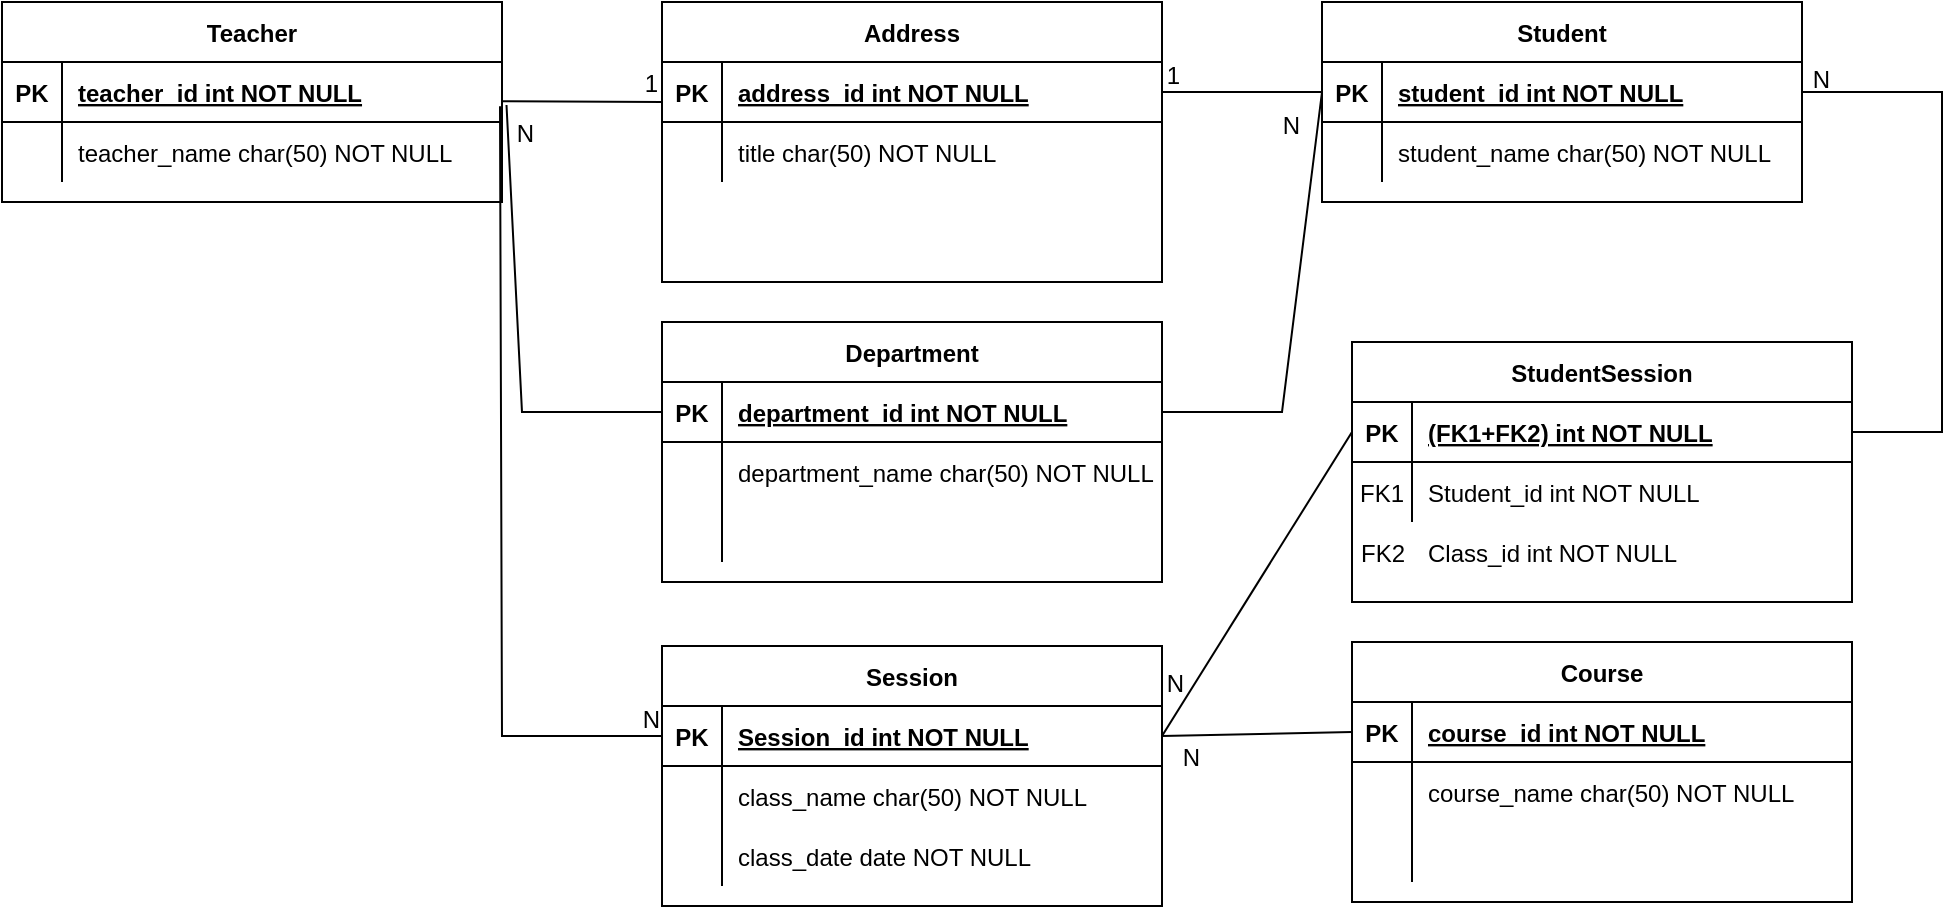 <mxfile version="24.7.14">
  <diagram id="R2lEEEUBdFMjLlhIrx00" name="Page-1">
    <mxGraphModel dx="2053" dy="601" grid="1" gridSize="10" guides="1" tooltips="1" connect="1" arrows="1" fold="1" page="1" pageScale="1" pageWidth="850" pageHeight="1100" math="0" shadow="0" extFonts="Permanent Marker^https://fonts.googleapis.com/css?family=Permanent+Marker">
      <root>
        <mxCell id="0" />
        <mxCell id="1" parent="0" />
        <mxCell id="C-vyLk0tnHw3VtMMgP7b-2" value="Department" style="shape=table;startSize=30;container=1;collapsible=1;childLayout=tableLayout;fixedRows=1;rowLines=0;fontStyle=1;align=center;resizeLast=1;" parent="1" vertex="1">
          <mxGeometry x="80" y="330" width="250" height="130" as="geometry" />
        </mxCell>
        <mxCell id="C-vyLk0tnHw3VtMMgP7b-3" value="" style="shape=partialRectangle;collapsible=0;dropTarget=0;pointerEvents=0;fillColor=none;points=[[0,0.5],[1,0.5]];portConstraint=eastwest;top=0;left=0;right=0;bottom=1;" parent="C-vyLk0tnHw3VtMMgP7b-2" vertex="1">
          <mxGeometry y="30" width="250" height="30" as="geometry" />
        </mxCell>
        <mxCell id="C-vyLk0tnHw3VtMMgP7b-4" value="PK" style="shape=partialRectangle;overflow=hidden;connectable=0;fillColor=none;top=0;left=0;bottom=0;right=0;fontStyle=1;" parent="C-vyLk0tnHw3VtMMgP7b-3" vertex="1">
          <mxGeometry width="30" height="30" as="geometry">
            <mxRectangle width="30" height="30" as="alternateBounds" />
          </mxGeometry>
        </mxCell>
        <mxCell id="C-vyLk0tnHw3VtMMgP7b-5" value="department_id int NOT NULL " style="shape=partialRectangle;overflow=hidden;connectable=0;fillColor=none;top=0;left=0;bottom=0;right=0;align=left;spacingLeft=6;fontStyle=5;" parent="C-vyLk0tnHw3VtMMgP7b-3" vertex="1">
          <mxGeometry x="30" width="220" height="30" as="geometry">
            <mxRectangle width="220" height="30" as="alternateBounds" />
          </mxGeometry>
        </mxCell>
        <mxCell id="C-vyLk0tnHw3VtMMgP7b-6" value="" style="shape=partialRectangle;collapsible=0;dropTarget=0;pointerEvents=0;fillColor=none;points=[[0,0.5],[1,0.5]];portConstraint=eastwest;top=0;left=0;right=0;bottom=0;" parent="C-vyLk0tnHw3VtMMgP7b-2" vertex="1">
          <mxGeometry y="60" width="250" height="30" as="geometry" />
        </mxCell>
        <mxCell id="C-vyLk0tnHw3VtMMgP7b-7" value="" style="shape=partialRectangle;overflow=hidden;connectable=0;fillColor=none;top=0;left=0;bottom=0;right=0;" parent="C-vyLk0tnHw3VtMMgP7b-6" vertex="1">
          <mxGeometry width="30" height="30" as="geometry">
            <mxRectangle width="30" height="30" as="alternateBounds" />
          </mxGeometry>
        </mxCell>
        <mxCell id="C-vyLk0tnHw3VtMMgP7b-8" value="" style="shape=partialRectangle;overflow=hidden;connectable=0;fillColor=none;top=0;left=0;bottom=0;right=0;align=left;spacingLeft=6;" parent="C-vyLk0tnHw3VtMMgP7b-6" vertex="1">
          <mxGeometry x="30" width="220" height="30" as="geometry">
            <mxRectangle width="220" height="30" as="alternateBounds" />
          </mxGeometry>
        </mxCell>
        <mxCell id="C-vyLk0tnHw3VtMMgP7b-9" value="" style="shape=partialRectangle;collapsible=0;dropTarget=0;pointerEvents=0;fillColor=none;points=[[0,0.5],[1,0.5]];portConstraint=eastwest;top=0;left=0;right=0;bottom=0;" parent="C-vyLk0tnHw3VtMMgP7b-2" vertex="1">
          <mxGeometry y="90" width="250" height="30" as="geometry" />
        </mxCell>
        <mxCell id="C-vyLk0tnHw3VtMMgP7b-10" value="" style="shape=partialRectangle;overflow=hidden;connectable=0;fillColor=none;top=0;left=0;bottom=0;right=0;" parent="C-vyLk0tnHw3VtMMgP7b-9" vertex="1">
          <mxGeometry width="30" height="30" as="geometry">
            <mxRectangle width="30" height="30" as="alternateBounds" />
          </mxGeometry>
        </mxCell>
        <mxCell id="C-vyLk0tnHw3VtMMgP7b-11" value="" style="shape=partialRectangle;overflow=hidden;connectable=0;fillColor=none;top=0;left=0;bottom=0;right=0;align=left;spacingLeft=6;" parent="C-vyLk0tnHw3VtMMgP7b-9" vertex="1">
          <mxGeometry x="30" width="220" height="30" as="geometry">
            <mxRectangle width="220" height="30" as="alternateBounds" />
          </mxGeometry>
        </mxCell>
        <mxCell id="C-vyLk0tnHw3VtMMgP7b-13" value="Course" style="shape=table;startSize=30;container=1;collapsible=1;childLayout=tableLayout;fixedRows=1;rowLines=0;fontStyle=1;align=center;resizeLast=1;" parent="1" vertex="1">
          <mxGeometry x="425" y="490" width="250" height="130" as="geometry" />
        </mxCell>
        <mxCell id="C-vyLk0tnHw3VtMMgP7b-14" value="" style="shape=partialRectangle;collapsible=0;dropTarget=0;pointerEvents=0;fillColor=none;points=[[0,0.5],[1,0.5]];portConstraint=eastwest;top=0;left=0;right=0;bottom=1;" parent="C-vyLk0tnHw3VtMMgP7b-13" vertex="1">
          <mxGeometry y="30" width="250" height="30" as="geometry" />
        </mxCell>
        <mxCell id="C-vyLk0tnHw3VtMMgP7b-15" value="PK" style="shape=partialRectangle;overflow=hidden;connectable=0;fillColor=none;top=0;left=0;bottom=0;right=0;fontStyle=1;" parent="C-vyLk0tnHw3VtMMgP7b-14" vertex="1">
          <mxGeometry width="30" height="30" as="geometry">
            <mxRectangle width="30" height="30" as="alternateBounds" />
          </mxGeometry>
        </mxCell>
        <mxCell id="C-vyLk0tnHw3VtMMgP7b-16" value="course_id int NOT NULL " style="shape=partialRectangle;overflow=hidden;connectable=0;fillColor=none;top=0;left=0;bottom=0;right=0;align=left;spacingLeft=6;fontStyle=5;" parent="C-vyLk0tnHw3VtMMgP7b-14" vertex="1">
          <mxGeometry x="30" width="220" height="30" as="geometry">
            <mxRectangle width="220" height="30" as="alternateBounds" />
          </mxGeometry>
        </mxCell>
        <mxCell id="C-vyLk0tnHw3VtMMgP7b-17" value="" style="shape=partialRectangle;collapsible=0;dropTarget=0;pointerEvents=0;fillColor=none;points=[[0,0.5],[1,0.5]];portConstraint=eastwest;top=0;left=0;right=0;bottom=0;" parent="C-vyLk0tnHw3VtMMgP7b-13" vertex="1">
          <mxGeometry y="60" width="250" height="30" as="geometry" />
        </mxCell>
        <mxCell id="C-vyLk0tnHw3VtMMgP7b-18" value="" style="shape=partialRectangle;overflow=hidden;connectable=0;fillColor=none;top=0;left=0;bottom=0;right=0;" parent="C-vyLk0tnHw3VtMMgP7b-17" vertex="1">
          <mxGeometry width="30" height="30" as="geometry">
            <mxRectangle width="30" height="30" as="alternateBounds" />
          </mxGeometry>
        </mxCell>
        <mxCell id="C-vyLk0tnHw3VtMMgP7b-19" value="course_name char(50) NOT NULL" style="shape=partialRectangle;overflow=hidden;connectable=0;fillColor=none;top=0;left=0;bottom=0;right=0;align=left;spacingLeft=6;" parent="C-vyLk0tnHw3VtMMgP7b-17" vertex="1">
          <mxGeometry x="30" width="220" height="30" as="geometry">
            <mxRectangle width="220" height="30" as="alternateBounds" />
          </mxGeometry>
        </mxCell>
        <mxCell id="C-vyLk0tnHw3VtMMgP7b-20" value="" style="shape=partialRectangle;collapsible=0;dropTarget=0;pointerEvents=0;fillColor=none;points=[[0,0.5],[1,0.5]];portConstraint=eastwest;top=0;left=0;right=0;bottom=0;" parent="C-vyLk0tnHw3VtMMgP7b-13" vertex="1">
          <mxGeometry y="90" width="250" height="30" as="geometry" />
        </mxCell>
        <mxCell id="C-vyLk0tnHw3VtMMgP7b-21" value="" style="shape=partialRectangle;overflow=hidden;connectable=0;fillColor=none;top=0;left=0;bottom=0;right=0;" parent="C-vyLk0tnHw3VtMMgP7b-20" vertex="1">
          <mxGeometry width="30" height="30" as="geometry">
            <mxRectangle width="30" height="30" as="alternateBounds" />
          </mxGeometry>
        </mxCell>
        <mxCell id="C-vyLk0tnHw3VtMMgP7b-22" value="" style="shape=partialRectangle;overflow=hidden;connectable=0;fillColor=none;top=0;left=0;bottom=0;right=0;align=left;spacingLeft=6;" parent="C-vyLk0tnHw3VtMMgP7b-20" vertex="1">
          <mxGeometry x="30" width="220" height="30" as="geometry">
            <mxRectangle width="220" height="30" as="alternateBounds" />
          </mxGeometry>
        </mxCell>
        <mxCell id="C-vyLk0tnHw3VtMMgP7b-23" value="Student" style="shape=table;startSize=30;container=1;collapsible=1;childLayout=tableLayout;fixedRows=1;rowLines=0;fontStyle=1;align=center;resizeLast=1;" parent="1" vertex="1">
          <mxGeometry x="410" y="170" width="240" height="100" as="geometry" />
        </mxCell>
        <mxCell id="C-vyLk0tnHw3VtMMgP7b-24" value="" style="shape=partialRectangle;collapsible=0;dropTarget=0;pointerEvents=0;fillColor=none;points=[[0,0.5],[1,0.5]];portConstraint=eastwest;top=0;left=0;right=0;bottom=1;" parent="C-vyLk0tnHw3VtMMgP7b-23" vertex="1">
          <mxGeometry y="30" width="240" height="30" as="geometry" />
        </mxCell>
        <mxCell id="C-vyLk0tnHw3VtMMgP7b-25" value="PK" style="shape=partialRectangle;overflow=hidden;connectable=0;fillColor=none;top=0;left=0;bottom=0;right=0;fontStyle=1;" parent="C-vyLk0tnHw3VtMMgP7b-24" vertex="1">
          <mxGeometry width="30" height="30" as="geometry">
            <mxRectangle width="30" height="30" as="alternateBounds" />
          </mxGeometry>
        </mxCell>
        <mxCell id="C-vyLk0tnHw3VtMMgP7b-26" value="student_id int NOT NULL " style="shape=partialRectangle;overflow=hidden;connectable=0;fillColor=none;top=0;left=0;bottom=0;right=0;align=left;spacingLeft=6;fontStyle=5;" parent="C-vyLk0tnHw3VtMMgP7b-24" vertex="1">
          <mxGeometry x="30" width="210" height="30" as="geometry">
            <mxRectangle width="210" height="30" as="alternateBounds" />
          </mxGeometry>
        </mxCell>
        <mxCell id="C-vyLk0tnHw3VtMMgP7b-27" value="" style="shape=partialRectangle;collapsible=0;dropTarget=0;pointerEvents=0;fillColor=none;points=[[0,0.5],[1,0.5]];portConstraint=eastwest;top=0;left=0;right=0;bottom=0;" parent="C-vyLk0tnHw3VtMMgP7b-23" vertex="1">
          <mxGeometry y="60" width="240" height="30" as="geometry" />
        </mxCell>
        <mxCell id="C-vyLk0tnHw3VtMMgP7b-28" value="" style="shape=partialRectangle;overflow=hidden;connectable=0;fillColor=none;top=0;left=0;bottom=0;right=0;" parent="C-vyLk0tnHw3VtMMgP7b-27" vertex="1">
          <mxGeometry width="30" height="30" as="geometry">
            <mxRectangle width="30" height="30" as="alternateBounds" />
          </mxGeometry>
        </mxCell>
        <mxCell id="C-vyLk0tnHw3VtMMgP7b-29" value="student_name char(50) NOT NULL" style="shape=partialRectangle;overflow=hidden;connectable=0;fillColor=none;top=0;left=0;bottom=0;right=0;align=left;spacingLeft=6;" parent="C-vyLk0tnHw3VtMMgP7b-27" vertex="1">
          <mxGeometry x="30" width="210" height="30" as="geometry">
            <mxRectangle width="210" height="30" as="alternateBounds" />
          </mxGeometry>
        </mxCell>
        <mxCell id="fG8KMMZSZr-JidwNKOkR-1" value="Session" style="shape=table;startSize=30;container=1;collapsible=1;childLayout=tableLayout;fixedRows=1;rowLines=0;fontStyle=1;align=center;resizeLast=1;" vertex="1" parent="1">
          <mxGeometry x="80" y="492" width="250" height="130" as="geometry" />
        </mxCell>
        <mxCell id="fG8KMMZSZr-JidwNKOkR-2" value="" style="shape=partialRectangle;collapsible=0;dropTarget=0;pointerEvents=0;fillColor=none;points=[[0,0.5],[1,0.5]];portConstraint=eastwest;top=0;left=0;right=0;bottom=1;" vertex="1" parent="fG8KMMZSZr-JidwNKOkR-1">
          <mxGeometry y="30" width="250" height="30" as="geometry" />
        </mxCell>
        <mxCell id="fG8KMMZSZr-JidwNKOkR-3" value="PK" style="shape=partialRectangle;overflow=hidden;connectable=0;fillColor=none;top=0;left=0;bottom=0;right=0;fontStyle=1;" vertex="1" parent="fG8KMMZSZr-JidwNKOkR-2">
          <mxGeometry width="30" height="30" as="geometry">
            <mxRectangle width="30" height="30" as="alternateBounds" />
          </mxGeometry>
        </mxCell>
        <mxCell id="fG8KMMZSZr-JidwNKOkR-4" value="Session_id int NOT NULL " style="shape=partialRectangle;overflow=hidden;connectable=0;fillColor=none;top=0;left=0;bottom=0;right=0;align=left;spacingLeft=6;fontStyle=5;" vertex="1" parent="fG8KMMZSZr-JidwNKOkR-2">
          <mxGeometry x="30" width="220" height="30" as="geometry">
            <mxRectangle width="220" height="30" as="alternateBounds" />
          </mxGeometry>
        </mxCell>
        <mxCell id="fG8KMMZSZr-JidwNKOkR-5" value="" style="shape=partialRectangle;collapsible=0;dropTarget=0;pointerEvents=0;fillColor=none;points=[[0,0.5],[1,0.5]];portConstraint=eastwest;top=0;left=0;right=0;bottom=0;" vertex="1" parent="fG8KMMZSZr-JidwNKOkR-1">
          <mxGeometry y="60" width="250" height="30" as="geometry" />
        </mxCell>
        <mxCell id="fG8KMMZSZr-JidwNKOkR-6" value="" style="shape=partialRectangle;overflow=hidden;connectable=0;fillColor=none;top=0;left=0;bottom=0;right=0;" vertex="1" parent="fG8KMMZSZr-JidwNKOkR-5">
          <mxGeometry width="30" height="30" as="geometry">
            <mxRectangle width="30" height="30" as="alternateBounds" />
          </mxGeometry>
        </mxCell>
        <mxCell id="fG8KMMZSZr-JidwNKOkR-7" value="class_name char(50) NOT NULL" style="shape=partialRectangle;overflow=hidden;connectable=0;fillColor=none;top=0;left=0;bottom=0;right=0;align=left;spacingLeft=6;" vertex="1" parent="fG8KMMZSZr-JidwNKOkR-5">
          <mxGeometry x="30" width="220" height="30" as="geometry">
            <mxRectangle width="220" height="30" as="alternateBounds" />
          </mxGeometry>
        </mxCell>
        <mxCell id="fG8KMMZSZr-JidwNKOkR-8" value="" style="shape=partialRectangle;collapsible=0;dropTarget=0;pointerEvents=0;fillColor=none;points=[[0,0.5],[1,0.5]];portConstraint=eastwest;top=0;left=0;right=0;bottom=0;" vertex="1" parent="fG8KMMZSZr-JidwNKOkR-1">
          <mxGeometry y="90" width="250" height="30" as="geometry" />
        </mxCell>
        <mxCell id="fG8KMMZSZr-JidwNKOkR-9" value="" style="shape=partialRectangle;overflow=hidden;connectable=0;fillColor=none;top=0;left=0;bottom=0;right=0;" vertex="1" parent="fG8KMMZSZr-JidwNKOkR-8">
          <mxGeometry width="30" height="30" as="geometry">
            <mxRectangle width="30" height="30" as="alternateBounds" />
          </mxGeometry>
        </mxCell>
        <mxCell id="fG8KMMZSZr-JidwNKOkR-10" value="class_date date NOT NULL" style="shape=partialRectangle;overflow=hidden;connectable=0;fillColor=none;top=0;left=0;bottom=0;right=0;align=left;spacingLeft=6;" vertex="1" parent="fG8KMMZSZr-JidwNKOkR-8">
          <mxGeometry x="30" width="220" height="30" as="geometry">
            <mxRectangle width="220" height="30" as="alternateBounds" />
          </mxGeometry>
        </mxCell>
        <mxCell id="fG8KMMZSZr-JidwNKOkR-13" value="Address" style="shape=table;startSize=30;container=1;collapsible=1;childLayout=tableLayout;fixedRows=1;rowLines=0;fontStyle=1;align=center;resizeLast=1;" vertex="1" parent="1">
          <mxGeometry x="80" y="170" width="250" height="140" as="geometry" />
        </mxCell>
        <mxCell id="fG8KMMZSZr-JidwNKOkR-14" value="" style="shape=partialRectangle;collapsible=0;dropTarget=0;pointerEvents=0;fillColor=none;points=[[0,0.5],[1,0.5]];portConstraint=eastwest;top=0;left=0;right=0;bottom=1;" vertex="1" parent="fG8KMMZSZr-JidwNKOkR-13">
          <mxGeometry y="30" width="250" height="30" as="geometry" />
        </mxCell>
        <mxCell id="fG8KMMZSZr-JidwNKOkR-15" value="PK" style="shape=partialRectangle;overflow=hidden;connectable=0;fillColor=none;top=0;left=0;bottom=0;right=0;fontStyle=1;" vertex="1" parent="fG8KMMZSZr-JidwNKOkR-14">
          <mxGeometry width="30.0" height="30" as="geometry">
            <mxRectangle width="30.0" height="30" as="alternateBounds" />
          </mxGeometry>
        </mxCell>
        <mxCell id="fG8KMMZSZr-JidwNKOkR-16" value="address_id int NOT NULL " style="shape=partialRectangle;overflow=hidden;connectable=0;fillColor=none;top=0;left=0;bottom=0;right=0;align=left;spacingLeft=6;fontStyle=5;" vertex="1" parent="fG8KMMZSZr-JidwNKOkR-14">
          <mxGeometry x="30.0" width="220.0" height="30" as="geometry">
            <mxRectangle width="220.0" height="30" as="alternateBounds" />
          </mxGeometry>
        </mxCell>
        <mxCell id="fG8KMMZSZr-JidwNKOkR-17" value="" style="shape=partialRectangle;collapsible=0;dropTarget=0;pointerEvents=0;fillColor=none;points=[[0,0.5],[1,0.5]];portConstraint=eastwest;top=0;left=0;right=0;bottom=0;" vertex="1" parent="fG8KMMZSZr-JidwNKOkR-13">
          <mxGeometry y="60" width="250" height="30" as="geometry" />
        </mxCell>
        <mxCell id="fG8KMMZSZr-JidwNKOkR-18" value="" style="shape=partialRectangle;overflow=hidden;connectable=0;fillColor=none;top=0;left=0;bottom=0;right=0;" vertex="1" parent="fG8KMMZSZr-JidwNKOkR-17">
          <mxGeometry width="30.0" height="30" as="geometry">
            <mxRectangle width="30.0" height="30" as="alternateBounds" />
          </mxGeometry>
        </mxCell>
        <mxCell id="fG8KMMZSZr-JidwNKOkR-19" value="title char(50) NOT NULL" style="shape=partialRectangle;overflow=hidden;connectable=0;fillColor=none;top=0;left=0;bottom=0;right=0;align=left;spacingLeft=6;" vertex="1" parent="fG8KMMZSZr-JidwNKOkR-17">
          <mxGeometry x="30.0" width="220.0" height="30" as="geometry">
            <mxRectangle width="220.0" height="30" as="alternateBounds" />
          </mxGeometry>
        </mxCell>
        <mxCell id="fG8KMMZSZr-JidwNKOkR-21" value="Teacher" style="shape=table;startSize=30;container=1;collapsible=1;childLayout=tableLayout;fixedRows=1;rowLines=0;fontStyle=1;align=center;resizeLast=1;" vertex="1" parent="1">
          <mxGeometry x="-250" y="170" width="250" height="100" as="geometry" />
        </mxCell>
        <mxCell id="fG8KMMZSZr-JidwNKOkR-22" value="" style="shape=partialRectangle;collapsible=0;dropTarget=0;pointerEvents=0;fillColor=none;points=[[0,0.5],[1,0.5]];portConstraint=eastwest;top=0;left=0;right=0;bottom=1;" vertex="1" parent="fG8KMMZSZr-JidwNKOkR-21">
          <mxGeometry y="30" width="250" height="30" as="geometry" />
        </mxCell>
        <mxCell id="fG8KMMZSZr-JidwNKOkR-23" value="PK" style="shape=partialRectangle;overflow=hidden;connectable=0;fillColor=none;top=0;left=0;bottom=0;right=0;fontStyle=1;" vertex="1" parent="fG8KMMZSZr-JidwNKOkR-22">
          <mxGeometry width="30" height="30" as="geometry">
            <mxRectangle width="30" height="30" as="alternateBounds" />
          </mxGeometry>
        </mxCell>
        <mxCell id="fG8KMMZSZr-JidwNKOkR-24" value="teacher_id int NOT NULL " style="shape=partialRectangle;overflow=hidden;connectable=0;fillColor=none;top=0;left=0;bottom=0;right=0;align=left;spacingLeft=6;fontStyle=5;" vertex="1" parent="fG8KMMZSZr-JidwNKOkR-22">
          <mxGeometry x="30" width="220" height="30" as="geometry">
            <mxRectangle width="220" height="30" as="alternateBounds" />
          </mxGeometry>
        </mxCell>
        <mxCell id="fG8KMMZSZr-JidwNKOkR-25" value="" style="shape=partialRectangle;collapsible=0;dropTarget=0;pointerEvents=0;fillColor=none;points=[[0,0.5],[1,0.5]];portConstraint=eastwest;top=0;left=0;right=0;bottom=0;" vertex="1" parent="fG8KMMZSZr-JidwNKOkR-21">
          <mxGeometry y="60" width="250" height="30" as="geometry" />
        </mxCell>
        <mxCell id="fG8KMMZSZr-JidwNKOkR-26" value="" style="shape=partialRectangle;overflow=hidden;connectable=0;fillColor=none;top=0;left=0;bottom=0;right=0;" vertex="1" parent="fG8KMMZSZr-JidwNKOkR-25">
          <mxGeometry width="30" height="30" as="geometry">
            <mxRectangle width="30" height="30" as="alternateBounds" />
          </mxGeometry>
        </mxCell>
        <mxCell id="fG8KMMZSZr-JidwNKOkR-27" value="teacher_name char(50) NOT NULL" style="shape=partialRectangle;overflow=hidden;connectable=0;fillColor=none;top=0;left=0;bottom=0;right=0;align=left;spacingLeft=6;" vertex="1" parent="fG8KMMZSZr-JidwNKOkR-25">
          <mxGeometry x="30" width="220" height="30" as="geometry">
            <mxRectangle width="220" height="30" as="alternateBounds" />
          </mxGeometry>
        </mxCell>
        <mxCell id="fG8KMMZSZr-JidwNKOkR-41" value="" style="endArrow=none;html=1;rounded=0;" edge="1" parent="1">
          <mxGeometry relative="1" as="geometry">
            <mxPoint y="219.58" as="sourcePoint" />
            <mxPoint x="80" y="220" as="targetPoint" />
          </mxGeometry>
        </mxCell>
        <mxCell id="fG8KMMZSZr-JidwNKOkR-42" value="1" style="resizable=0;html=1;whiteSpace=wrap;align=right;verticalAlign=bottom;" connectable="0" vertex="1" parent="fG8KMMZSZr-JidwNKOkR-41">
          <mxGeometry x="1" relative="1" as="geometry" />
        </mxCell>
        <mxCell id="fG8KMMZSZr-JidwNKOkR-43" value="" style="endArrow=none;html=1;rounded=0;exitX=1.009;exitY=0.717;exitDx=0;exitDy=0;exitPerimeter=0;entryX=0;entryY=0.5;entryDx=0;entryDy=0;" edge="1" parent="1" source="fG8KMMZSZr-JidwNKOkR-22" target="C-vyLk0tnHw3VtMMgP7b-3">
          <mxGeometry relative="1" as="geometry">
            <mxPoint x="-100" y="410" as="sourcePoint" />
            <mxPoint x="60" y="410" as="targetPoint" />
            <Array as="points">
              <mxPoint x="10" y="375" />
            </Array>
          </mxGeometry>
        </mxCell>
        <mxCell id="fG8KMMZSZr-JidwNKOkR-44" value="N" style="resizable=0;html=1;whiteSpace=wrap;align=right;verticalAlign=bottom;" connectable="0" vertex="1" parent="fG8KMMZSZr-JidwNKOkR-43">
          <mxGeometry x="1" relative="1" as="geometry">
            <mxPoint x="-62" y="-131" as="offset" />
          </mxGeometry>
        </mxCell>
        <mxCell id="fG8KMMZSZr-JidwNKOkR-48" value="" style="endArrow=none;html=1;rounded=0;exitX=0.996;exitY=0.739;exitDx=0;exitDy=0;exitPerimeter=0;entryX=0;entryY=0.5;entryDx=0;entryDy=0;" edge="1" parent="1" source="fG8KMMZSZr-JidwNKOkR-22" target="fG8KMMZSZr-JidwNKOkR-2">
          <mxGeometry relative="1" as="geometry">
            <mxPoint x="12" y="232" as="sourcePoint" />
            <mxPoint x="90" y="355" as="targetPoint" />
            <Array as="points">
              <mxPoint y="537" />
            </Array>
          </mxGeometry>
        </mxCell>
        <mxCell id="fG8KMMZSZr-JidwNKOkR-49" value="N" style="resizable=0;html=1;whiteSpace=wrap;align=right;verticalAlign=bottom;" connectable="0" vertex="1" parent="fG8KMMZSZr-JidwNKOkR-48">
          <mxGeometry x="1" relative="1" as="geometry" />
        </mxCell>
        <mxCell id="fG8KMMZSZr-JidwNKOkR-51" value="" style="endArrow=none;html=1;rounded=0;exitX=0;exitY=0.5;exitDx=0;exitDy=0;entryX=1;entryY=0.5;entryDx=0;entryDy=0;" edge="1" parent="1" source="C-vyLk0tnHw3VtMMgP7b-24" target="fG8KMMZSZr-JidwNKOkR-14">
          <mxGeometry relative="1" as="geometry">
            <mxPoint x="300" y="140" as="sourcePoint" />
            <mxPoint x="380" y="140" as="targetPoint" />
          </mxGeometry>
        </mxCell>
        <mxCell id="fG8KMMZSZr-JidwNKOkR-52" value="1" style="resizable=0;html=1;whiteSpace=wrap;align=right;verticalAlign=bottom;" connectable="0" vertex="1" parent="fG8KMMZSZr-JidwNKOkR-51">
          <mxGeometry x="1" relative="1" as="geometry">
            <mxPoint x="10" as="offset" />
          </mxGeometry>
        </mxCell>
        <mxCell id="fG8KMMZSZr-JidwNKOkR-53" value="" style="endArrow=none;html=1;rounded=0;exitX=0;exitY=0.5;exitDx=0;exitDy=0;entryX=1;entryY=0.5;entryDx=0;entryDy=0;" edge="1" parent="1" source="C-vyLk0tnHw3VtMMgP7b-24" target="C-vyLk0tnHw3VtMMgP7b-3">
          <mxGeometry relative="1" as="geometry">
            <mxPoint x="370" y="260" as="sourcePoint" />
            <mxPoint x="448" y="383" as="targetPoint" />
            <Array as="points">
              <mxPoint x="390" y="375" />
            </Array>
          </mxGeometry>
        </mxCell>
        <mxCell id="fG8KMMZSZr-JidwNKOkR-55" value="N" style="resizable=0;html=1;whiteSpace=wrap;align=right;verticalAlign=bottom;" connectable="0" vertex="1" parent="1">
          <mxGeometry x="400.0" y="240.0" as="geometry" />
        </mxCell>
        <mxCell id="fG8KMMZSZr-JidwNKOkR-58" value="" style="endArrow=none;html=1;rounded=0;entryX=1;entryY=0.5;entryDx=0;entryDy=0;exitX=0;exitY=0.5;exitDx=0;exitDy=0;" edge="1" parent="1" source="C-vyLk0tnHw3VtMMgP7b-14" target="fG8KMMZSZr-JidwNKOkR-2">
          <mxGeometry relative="1" as="geometry">
            <mxPoint x="390" y="525" as="sourcePoint" />
            <mxPoint x="340" y="524.58" as="targetPoint" />
          </mxGeometry>
        </mxCell>
        <mxCell id="fG8KMMZSZr-JidwNKOkR-59" value="N" style="resizable=0;html=1;whiteSpace=wrap;align=right;verticalAlign=bottom;" connectable="0" vertex="1" parent="fG8KMMZSZr-JidwNKOkR-58">
          <mxGeometry x="1" relative="1" as="geometry">
            <mxPoint x="20" y="20" as="offset" />
          </mxGeometry>
        </mxCell>
        <mxCell id="fG8KMMZSZr-JidwNKOkR-61" value="StudentSession" style="shape=table;startSize=30;container=1;collapsible=1;childLayout=tableLayout;fixedRows=1;rowLines=0;fontStyle=1;align=center;resizeLast=1;" vertex="1" parent="1">
          <mxGeometry x="425" y="340" width="250" height="130" as="geometry" />
        </mxCell>
        <mxCell id="fG8KMMZSZr-JidwNKOkR-62" value="" style="shape=partialRectangle;collapsible=0;dropTarget=0;pointerEvents=0;fillColor=none;points=[[0,0.5],[1,0.5]];portConstraint=eastwest;top=0;left=0;right=0;bottom=1;" vertex="1" parent="fG8KMMZSZr-JidwNKOkR-61">
          <mxGeometry y="30" width="250" height="30" as="geometry" />
        </mxCell>
        <mxCell id="fG8KMMZSZr-JidwNKOkR-63" value="PK" style="shape=partialRectangle;overflow=hidden;connectable=0;fillColor=none;top=0;left=0;bottom=0;right=0;fontStyle=1;" vertex="1" parent="fG8KMMZSZr-JidwNKOkR-62">
          <mxGeometry width="30" height="30" as="geometry">
            <mxRectangle width="30" height="30" as="alternateBounds" />
          </mxGeometry>
        </mxCell>
        <mxCell id="fG8KMMZSZr-JidwNKOkR-64" value="(FK1+FK2) int NOT NULL " style="shape=partialRectangle;overflow=hidden;connectable=0;fillColor=none;top=0;left=0;bottom=0;right=0;align=left;spacingLeft=6;fontStyle=5;" vertex="1" parent="fG8KMMZSZr-JidwNKOkR-62">
          <mxGeometry x="30" width="220" height="30" as="geometry">
            <mxRectangle width="220" height="30" as="alternateBounds" />
          </mxGeometry>
        </mxCell>
        <mxCell id="fG8KMMZSZr-JidwNKOkR-65" value="" style="shape=partialRectangle;collapsible=0;dropTarget=0;pointerEvents=0;fillColor=none;points=[[0,0.5],[1,0.5]];portConstraint=eastwest;top=0;left=0;right=0;bottom=0;" vertex="1" parent="fG8KMMZSZr-JidwNKOkR-61">
          <mxGeometry y="60" width="250" height="30" as="geometry" />
        </mxCell>
        <mxCell id="fG8KMMZSZr-JidwNKOkR-66" value="" style="shape=partialRectangle;overflow=hidden;connectable=0;fillColor=none;top=0;left=0;bottom=0;right=0;" vertex="1" parent="fG8KMMZSZr-JidwNKOkR-65">
          <mxGeometry width="30" height="30" as="geometry">
            <mxRectangle width="30" height="30" as="alternateBounds" />
          </mxGeometry>
        </mxCell>
        <mxCell id="fG8KMMZSZr-JidwNKOkR-67" value="Student_id int NOT NULL" style="shape=partialRectangle;overflow=hidden;connectable=0;fillColor=none;top=0;left=0;bottom=0;right=0;align=left;spacingLeft=6;" vertex="1" parent="fG8KMMZSZr-JidwNKOkR-65">
          <mxGeometry x="30" width="220" height="30" as="geometry">
            <mxRectangle width="220" height="30" as="alternateBounds" />
          </mxGeometry>
        </mxCell>
        <mxCell id="fG8KMMZSZr-JidwNKOkR-68" value="" style="endArrow=none;html=1;rounded=0;exitX=1;exitY=0.5;exitDx=0;exitDy=0;entryX=1;entryY=0.5;entryDx=0;entryDy=0;" edge="1" parent="1" source="fG8KMMZSZr-JidwNKOkR-62" target="C-vyLk0tnHw3VtMMgP7b-24">
          <mxGeometry relative="1" as="geometry">
            <mxPoint x="490" y="310" as="sourcePoint" />
            <mxPoint x="650" y="310" as="targetPoint" />
            <Array as="points">
              <mxPoint x="720" y="385" />
              <mxPoint x="720" y="290" />
              <mxPoint x="720" y="215" />
            </Array>
          </mxGeometry>
        </mxCell>
        <mxCell id="fG8KMMZSZr-JidwNKOkR-69" value="N" style="resizable=0;html=1;whiteSpace=wrap;align=right;verticalAlign=bottom;" connectable="0" vertex="1" parent="fG8KMMZSZr-JidwNKOkR-68">
          <mxGeometry x="1" relative="1" as="geometry">
            <mxPoint x="15" y="2" as="offset" />
          </mxGeometry>
        </mxCell>
        <mxCell id="fG8KMMZSZr-JidwNKOkR-70" value="" style="endArrow=none;html=1;rounded=0;exitX=1;exitY=0.5;exitDx=0;exitDy=0;entryX=0;entryY=0.5;entryDx=0;entryDy=0;" edge="1" parent="1" source="fG8KMMZSZr-JidwNKOkR-2" target="fG8KMMZSZr-JidwNKOkR-62">
          <mxGeometry relative="1" as="geometry">
            <mxPoint x="365" y="510" as="sourcePoint" />
            <mxPoint x="340" y="340" as="targetPoint" />
            <Array as="points" />
          </mxGeometry>
        </mxCell>
        <mxCell id="fG8KMMZSZr-JidwNKOkR-71" value="N" style="resizable=0;html=1;whiteSpace=wrap;align=right;verticalAlign=bottom;" connectable="0" vertex="1" parent="fG8KMMZSZr-JidwNKOkR-70">
          <mxGeometry x="1" relative="1" as="geometry">
            <mxPoint x="-82" y="134" as="offset" />
          </mxGeometry>
        </mxCell>
        <mxCell id="fG8KMMZSZr-JidwNKOkR-72" value="FK1" style="shape=partialRectangle;overflow=hidden;connectable=0;fillColor=none;top=0;left=0;bottom=0;right=0;" vertex="1" parent="1">
          <mxGeometry x="425" y="400" width="30" height="30" as="geometry">
            <mxRectangle width="30" height="30" as="alternateBounds" />
          </mxGeometry>
        </mxCell>
        <mxCell id="fG8KMMZSZr-JidwNKOkR-73" value="department_name char(50) NOT NULL" style="shape=partialRectangle;overflow=hidden;connectable=0;fillColor=none;top=0;left=0;bottom=0;right=0;align=left;spacingLeft=6;" vertex="1" parent="1">
          <mxGeometry x="110" y="390" width="220" height="30" as="geometry">
            <mxRectangle width="220" height="30" as="alternateBounds" />
          </mxGeometry>
        </mxCell>
        <mxCell id="fG8KMMZSZr-JidwNKOkR-74" value="Class_id int NOT NULL" style="shape=partialRectangle;overflow=hidden;connectable=0;fillColor=none;top=0;left=0;bottom=0;right=0;align=left;spacingLeft=6;" vertex="1" parent="1">
          <mxGeometry x="455" y="430" width="220" height="30" as="geometry">
            <mxRectangle width="220" height="30" as="alternateBounds" />
          </mxGeometry>
        </mxCell>
        <mxCell id="fG8KMMZSZr-JidwNKOkR-75" value="FK2" style="shape=partialRectangle;overflow=hidden;connectable=0;fillColor=none;top=0;left=0;bottom=0;right=0;" vertex="1" parent="1">
          <mxGeometry x="426" y="430" width="29" height="30" as="geometry">
            <mxRectangle width="30" height="30" as="alternateBounds" />
          </mxGeometry>
        </mxCell>
      </root>
    </mxGraphModel>
  </diagram>
</mxfile>
